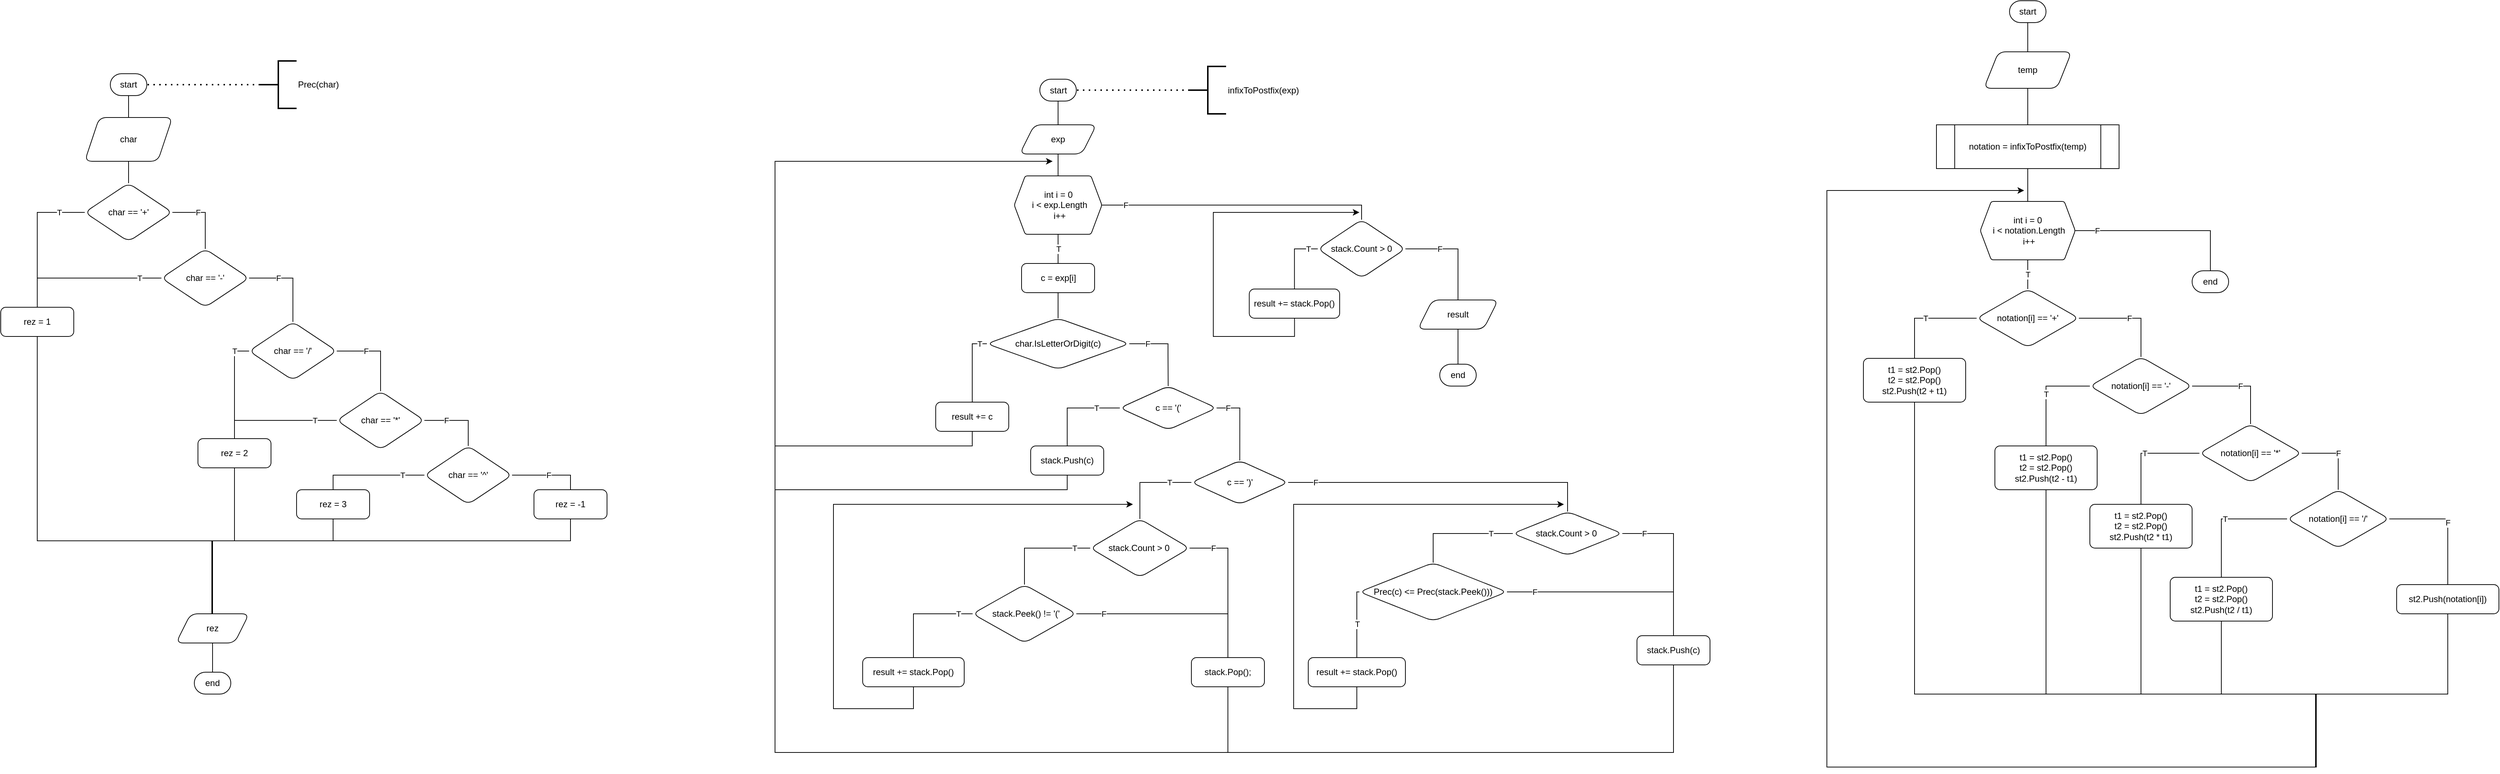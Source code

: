 <mxfile version="15.1.3" type="device"><diagram id="Ik14zBayIaawPoJAo3iB" name="Страница 1"><mxGraphModel dx="1465" dy="832" grid="1" gridSize="10" guides="1" tooltips="1" connect="1" arrows="1" fold="1" page="1" pageScale="1" pageWidth="827" pageHeight="1169" math="0" shadow="0"><root><mxCell id="0"/><mxCell id="1" parent="0"/><mxCell id="L1IPJzyzAqt02_oLNDuc-3" style="edgeStyle=orthogonalEdgeStyle;rounded=0;orthogonalLoop=1;jettySize=auto;html=1;exitX=0.5;exitY=1;exitDx=0;exitDy=0;exitPerimeter=0;entryX=0.5;entryY=0;entryDx=0;entryDy=0;endArrow=none;endFill=0;" edge="1" parent="1" source="L1IPJzyzAqt02_oLNDuc-1" target="L1IPJzyzAqt02_oLNDuc-2"><mxGeometry relative="1" as="geometry"/></mxCell><mxCell id="L1IPJzyzAqt02_oLNDuc-1" value="start" style="strokeWidth=1;html=1;shape=mxgraph.flowchart.terminator;whiteSpace=wrap;" vertex="1" parent="1"><mxGeometry x="300" y="150" width="50" height="30" as="geometry"/></mxCell><mxCell id="L1IPJzyzAqt02_oLNDuc-8" style="edgeStyle=orthogonalEdgeStyle;rounded=0;orthogonalLoop=1;jettySize=auto;html=1;exitX=0.5;exitY=1;exitDx=0;exitDy=0;entryX=0.5;entryY=0;entryDx=0;entryDy=0;endArrow=none;endFill=0;" edge="1" parent="1" source="L1IPJzyzAqt02_oLNDuc-2" target="L1IPJzyzAqt02_oLNDuc-4"><mxGeometry relative="1" as="geometry"/></mxCell><mxCell id="L1IPJzyzAqt02_oLNDuc-2" value="char" style="shape=parallelogram;perimeter=parallelogramPerimeter;whiteSpace=wrap;html=1;fixedSize=1;strokeWidth=1;rounded=1;" vertex="1" parent="1"><mxGeometry x="265" y="210" width="120" height="60" as="geometry"/></mxCell><mxCell id="L1IPJzyzAqt02_oLNDuc-9" value="F" style="edgeStyle=orthogonalEdgeStyle;rounded=0;orthogonalLoop=1;jettySize=auto;html=1;exitX=1;exitY=0.5;exitDx=0;exitDy=0;entryX=0.5;entryY=0;entryDx=0;entryDy=0;endArrow=none;endFill=0;" edge="1" parent="1" source="L1IPJzyzAqt02_oLNDuc-4" target="L1IPJzyzAqt02_oLNDuc-5"><mxGeometry x="-0.263" relative="1" as="geometry"><mxPoint as="offset"/></mxGeometry></mxCell><mxCell id="L1IPJzyzAqt02_oLNDuc-19" value="T" style="edgeStyle=orthogonalEdgeStyle;rounded=0;orthogonalLoop=1;jettySize=auto;html=1;entryX=0.5;entryY=0;entryDx=0;entryDy=0;endArrow=none;endFill=0;" edge="1" parent="1" source="L1IPJzyzAqt02_oLNDuc-4" target="L1IPJzyzAqt02_oLNDuc-15"><mxGeometry x="-0.641" relative="1" as="geometry"><mxPoint as="offset"/></mxGeometry></mxCell><mxCell id="L1IPJzyzAqt02_oLNDuc-4" value="char == '+'" style="rhombus;whiteSpace=wrap;html=1;rounded=1;" vertex="1" parent="1"><mxGeometry x="265" y="300" width="120" height="80" as="geometry"/></mxCell><mxCell id="L1IPJzyzAqt02_oLNDuc-10" value="F" style="edgeStyle=orthogonalEdgeStyle;rounded=0;orthogonalLoop=1;jettySize=auto;html=1;exitX=1;exitY=0.5;exitDx=0;exitDy=0;entryX=0.5;entryY=0;entryDx=0;entryDy=0;endArrow=none;endFill=0;" edge="1" parent="1" source="L1IPJzyzAqt02_oLNDuc-5" target="L1IPJzyzAqt02_oLNDuc-6"><mxGeometry x="-0.333" relative="1" as="geometry"><mxPoint as="offset"/></mxGeometry></mxCell><mxCell id="L1IPJzyzAqt02_oLNDuc-23" value="T" style="edgeStyle=orthogonalEdgeStyle;rounded=0;orthogonalLoop=1;jettySize=auto;html=1;exitX=0;exitY=0.5;exitDx=0;exitDy=0;entryX=0.5;entryY=0;entryDx=0;entryDy=0;endArrow=none;endFill=0;" edge="1" parent="1" source="L1IPJzyzAqt02_oLNDuc-5" target="L1IPJzyzAqt02_oLNDuc-15"><mxGeometry x="-0.714" relative="1" as="geometry"><mxPoint as="offset"/></mxGeometry></mxCell><mxCell id="L1IPJzyzAqt02_oLNDuc-5" value="char == '-'" style="rhombus;whiteSpace=wrap;html=1;rounded=1;" vertex="1" parent="1"><mxGeometry x="370" y="390" width="120" height="80" as="geometry"/></mxCell><mxCell id="L1IPJzyzAqt02_oLNDuc-11" value="F" style="edgeStyle=orthogonalEdgeStyle;rounded=0;orthogonalLoop=1;jettySize=auto;html=1;exitX=1;exitY=0.5;exitDx=0;exitDy=0;entryX=0.5;entryY=0;entryDx=0;entryDy=0;endArrow=none;endFill=0;" edge="1" parent="1" source="L1IPJzyzAqt02_oLNDuc-6" target="L1IPJzyzAqt02_oLNDuc-7"><mxGeometry x="-0.304" relative="1" as="geometry"><mxPoint as="offset"/></mxGeometry></mxCell><mxCell id="L1IPJzyzAqt02_oLNDuc-24" value="T" style="edgeStyle=orthogonalEdgeStyle;rounded=0;orthogonalLoop=1;jettySize=auto;html=1;exitX=0;exitY=0.5;exitDx=0;exitDy=0;entryX=0.5;entryY=0;entryDx=0;entryDy=0;endArrow=none;endFill=0;" edge="1" parent="1" source="L1IPJzyzAqt02_oLNDuc-6" target="L1IPJzyzAqt02_oLNDuc-16"><mxGeometry x="-0.714" relative="1" as="geometry"><mxPoint as="offset"/></mxGeometry></mxCell><mxCell id="L1IPJzyzAqt02_oLNDuc-6" value="char == '/'" style="rhombus;whiteSpace=wrap;html=1;rounded=1;" vertex="1" parent="1"><mxGeometry x="490" y="490" width="120" height="80" as="geometry"/></mxCell><mxCell id="L1IPJzyzAqt02_oLNDuc-14" value="F" style="edgeStyle=orthogonalEdgeStyle;rounded=0;orthogonalLoop=1;jettySize=auto;html=1;exitX=1;exitY=0.5;exitDx=0;exitDy=0;entryX=0.5;entryY=0;entryDx=0;entryDy=0;endArrow=none;endFill=0;" edge="1" parent="1" source="L1IPJzyzAqt02_oLNDuc-7" target="L1IPJzyzAqt02_oLNDuc-13"><mxGeometry x="-0.369" relative="1" as="geometry"><mxPoint as="offset"/></mxGeometry></mxCell><mxCell id="L1IPJzyzAqt02_oLNDuc-25" value="T" style="edgeStyle=orthogonalEdgeStyle;rounded=0;orthogonalLoop=1;jettySize=auto;html=1;exitX=0;exitY=0.5;exitDx=0;exitDy=0;entryX=0.5;entryY=0;entryDx=0;entryDy=0;endArrow=none;endFill=0;" edge="1" parent="1" source="L1IPJzyzAqt02_oLNDuc-7" target="L1IPJzyzAqt02_oLNDuc-16"><mxGeometry x="-0.636" relative="1" as="geometry"><mxPoint as="offset"/></mxGeometry></mxCell><mxCell id="L1IPJzyzAqt02_oLNDuc-7" value="char == '*'" style="rhombus;whiteSpace=wrap;html=1;rounded=1;" vertex="1" parent="1"><mxGeometry x="610" y="585" width="120" height="80" as="geometry"/></mxCell><mxCell id="L1IPJzyzAqt02_oLNDuc-12" value="end" style="strokeWidth=1;html=1;shape=mxgraph.flowchart.terminator;whiteSpace=wrap;" vertex="1" parent="1"><mxGeometry x="415" y="970" width="50" height="30" as="geometry"/></mxCell><mxCell id="L1IPJzyzAqt02_oLNDuc-27" value="T" style="edgeStyle=orthogonalEdgeStyle;rounded=0;orthogonalLoop=1;jettySize=auto;html=1;entryX=0.5;entryY=0;entryDx=0;entryDy=0;endArrow=none;endFill=0;" edge="1" parent="1" source="L1IPJzyzAqt02_oLNDuc-13" target="L1IPJzyzAqt02_oLNDuc-17"><mxGeometry x="-0.586" relative="1" as="geometry"><mxPoint as="offset"/></mxGeometry></mxCell><mxCell id="L1IPJzyzAqt02_oLNDuc-29" value="F" style="edgeStyle=orthogonalEdgeStyle;rounded=0;orthogonalLoop=1;jettySize=auto;html=1;entryX=0.5;entryY=0;entryDx=0;entryDy=0;endArrow=none;endFill=0;" edge="1" parent="1" source="L1IPJzyzAqt02_oLNDuc-13" target="L1IPJzyzAqt02_oLNDuc-18"><mxGeometry relative="1" as="geometry"/></mxCell><mxCell id="L1IPJzyzAqt02_oLNDuc-13" value="char == '^'" style="rhombus;whiteSpace=wrap;html=1;rounded=1;" vertex="1" parent="1"><mxGeometry x="730" y="660" width="120" height="80" as="geometry"/></mxCell><mxCell id="L1IPJzyzAqt02_oLNDuc-22" style="edgeStyle=orthogonalEdgeStyle;rounded=0;orthogonalLoop=1;jettySize=auto;html=1;exitX=0.5;exitY=1;exitDx=0;exitDy=0;entryX=0.5;entryY=0;entryDx=0;entryDy=0;endArrow=none;endFill=0;" edge="1" parent="1" source="L1IPJzyzAqt02_oLNDuc-15" target="L1IPJzyzAqt02_oLNDuc-20"><mxGeometry relative="1" as="geometry"><Array as="points"><mxPoint x="200" y="790"/><mxPoint x="439" y="790"/><mxPoint x="439" y="890"/></Array></mxGeometry></mxCell><mxCell id="L1IPJzyzAqt02_oLNDuc-15" value="rez = 1" style="rounded=1;whiteSpace=wrap;html=1;absoluteArcSize=1;arcSize=14;strokeWidth=1;" vertex="1" parent="1"><mxGeometry x="150" y="470" width="100" height="40" as="geometry"/></mxCell><mxCell id="L1IPJzyzAqt02_oLNDuc-26" style="edgeStyle=orthogonalEdgeStyle;rounded=0;orthogonalLoop=1;jettySize=auto;html=1;entryX=0.5;entryY=0;entryDx=0;entryDy=0;endArrow=none;endFill=0;" edge="1" parent="1" source="L1IPJzyzAqt02_oLNDuc-16" target="L1IPJzyzAqt02_oLNDuc-20"><mxGeometry relative="1" as="geometry"/></mxCell><mxCell id="L1IPJzyzAqt02_oLNDuc-16" value="rez = 2" style="rounded=1;whiteSpace=wrap;html=1;absoluteArcSize=1;arcSize=14;strokeWidth=1;" vertex="1" parent="1"><mxGeometry x="420" y="650" width="100" height="40" as="geometry"/></mxCell><mxCell id="L1IPJzyzAqt02_oLNDuc-28" style="edgeStyle=orthogonalEdgeStyle;rounded=0;orthogonalLoop=1;jettySize=auto;html=1;exitX=0.5;exitY=1;exitDx=0;exitDy=0;entryX=0.5;entryY=0;entryDx=0;entryDy=0;endArrow=none;endFill=0;" edge="1" parent="1" source="L1IPJzyzAqt02_oLNDuc-17" target="L1IPJzyzAqt02_oLNDuc-20"><mxGeometry relative="1" as="geometry"><Array as="points"><mxPoint x="605" y="790"/><mxPoint x="440" y="790"/></Array></mxGeometry></mxCell><mxCell id="L1IPJzyzAqt02_oLNDuc-17" value="rez = 3" style="rounded=1;whiteSpace=wrap;html=1;absoluteArcSize=1;arcSize=14;strokeWidth=1;" vertex="1" parent="1"><mxGeometry x="555" y="720" width="100" height="40" as="geometry"/></mxCell><mxCell id="L1IPJzyzAqt02_oLNDuc-30" style="edgeStyle=orthogonalEdgeStyle;rounded=0;orthogonalLoop=1;jettySize=auto;html=1;exitX=0.5;exitY=1;exitDx=0;exitDy=0;endArrow=none;endFill=0;" edge="1" parent="1" source="L1IPJzyzAqt02_oLNDuc-18"><mxGeometry relative="1" as="geometry"><mxPoint x="440" y="880" as="targetPoint"/><Array as="points"><mxPoint x="930" y="790"/><mxPoint x="440" y="790"/></Array></mxGeometry></mxCell><mxCell id="L1IPJzyzAqt02_oLNDuc-18" value="rez = -1" style="rounded=1;whiteSpace=wrap;html=1;absoluteArcSize=1;arcSize=14;strokeWidth=1;" vertex="1" parent="1"><mxGeometry x="880" y="720" width="100" height="40" as="geometry"/></mxCell><mxCell id="L1IPJzyzAqt02_oLNDuc-21" style="edgeStyle=orthogonalEdgeStyle;rounded=0;orthogonalLoop=1;jettySize=auto;html=1;exitX=0.5;exitY=1;exitDx=0;exitDy=0;entryX=0.5;entryY=0;entryDx=0;entryDy=0;entryPerimeter=0;endArrow=none;endFill=0;" edge="1" parent="1" source="L1IPJzyzAqt02_oLNDuc-20" target="L1IPJzyzAqt02_oLNDuc-12"><mxGeometry relative="1" as="geometry"/></mxCell><mxCell id="L1IPJzyzAqt02_oLNDuc-20" value="rez" style="shape=parallelogram;perimeter=parallelogramPerimeter;whiteSpace=wrap;html=1;fixedSize=1;strokeWidth=1;rounded=1;" vertex="1" parent="1"><mxGeometry x="390" y="890" width="100" height="40" as="geometry"/></mxCell><mxCell id="L1IPJzyzAqt02_oLNDuc-31" value="Prec(char)" style="strokeWidth=2;html=1;shape=mxgraph.flowchart.annotation_2;align=left;labelPosition=right;pointerEvents=1;" vertex="1" parent="1"><mxGeometry x="505" y="132.5" width="50" height="65" as="geometry"/></mxCell><mxCell id="L1IPJzyzAqt02_oLNDuc-32" value="" style="endArrow=none;dashed=1;html=1;dashPattern=1 3;strokeWidth=2;entryX=1;entryY=0.5;entryDx=0;entryDy=0;entryPerimeter=0;exitX=0;exitY=0.5;exitDx=0;exitDy=0;exitPerimeter=0;" edge="1" parent="1" source="L1IPJzyzAqt02_oLNDuc-31" target="L1IPJzyzAqt02_oLNDuc-1"><mxGeometry width="50" height="50" relative="1" as="geometry"><mxPoint x="220" y="250" as="sourcePoint"/><mxPoint x="270" y="200" as="targetPoint"/></mxGeometry></mxCell><mxCell id="L1IPJzyzAqt02_oLNDuc-34" style="edgeStyle=orthogonalEdgeStyle;rounded=0;orthogonalLoop=1;jettySize=auto;html=1;exitX=0.5;exitY=1;exitDx=0;exitDy=0;exitPerimeter=0;endArrow=none;endFill=0;" edge="1" parent="1" source="L1IPJzyzAqt02_oLNDuc-35"><mxGeometry relative="1" as="geometry"><mxPoint x="1597.5" y="240" as="targetPoint"/></mxGeometry></mxCell><mxCell id="L1IPJzyzAqt02_oLNDuc-35" value="start" style="strokeWidth=1;html=1;shape=mxgraph.flowchart.terminator;whiteSpace=wrap;" vertex="1" parent="1"><mxGeometry x="1572.5" y="157.5" width="50" height="30" as="geometry"/></mxCell><mxCell id="L1IPJzyzAqt02_oLNDuc-36" value="infixToPostfix(exp)" style="strokeWidth=2;html=1;shape=mxgraph.flowchart.annotation_2;align=left;labelPosition=right;pointerEvents=1;" vertex="1" parent="1"><mxGeometry x="1777.5" y="140" width="50" height="65" as="geometry"/></mxCell><mxCell id="L1IPJzyzAqt02_oLNDuc-37" value="" style="endArrow=none;dashed=1;html=1;dashPattern=1 3;strokeWidth=2;entryX=1;entryY=0.5;entryDx=0;entryDy=0;entryPerimeter=0;exitX=0;exitY=0.5;exitDx=0;exitDy=0;exitPerimeter=0;" edge="1" parent="1" source="L1IPJzyzAqt02_oLNDuc-36" target="L1IPJzyzAqt02_oLNDuc-35"><mxGeometry width="50" height="50" relative="1" as="geometry"><mxPoint x="1492.5" y="257.5" as="sourcePoint"/><mxPoint x="1542.5" y="207.5" as="targetPoint"/></mxGeometry></mxCell><mxCell id="L1IPJzyzAqt02_oLNDuc-42" style="edgeStyle=orthogonalEdgeStyle;rounded=0;orthogonalLoop=1;jettySize=auto;html=1;exitX=0.5;exitY=1;exitDx=0;exitDy=0;entryX=0.5;entryY=0;entryDx=0;entryDy=0;endArrow=none;endFill=0;" edge="1" parent="1" source="L1IPJzyzAqt02_oLNDuc-40" target="L1IPJzyzAqt02_oLNDuc-41"><mxGeometry relative="1" as="geometry"/></mxCell><mxCell id="L1IPJzyzAqt02_oLNDuc-40" value="exp" style="shape=parallelogram;perimeter=parallelogramPerimeter;whiteSpace=wrap;html=1;fixedSize=1;strokeWidth=1;rounded=1;" vertex="1" parent="1"><mxGeometry x="1545" y="220" width="105" height="40" as="geometry"/></mxCell><mxCell id="L1IPJzyzAqt02_oLNDuc-44" value="T" style="edgeStyle=orthogonalEdgeStyle;rounded=0;orthogonalLoop=1;jettySize=auto;html=1;exitX=0.5;exitY=1;exitDx=0;exitDy=0;entryX=0.5;entryY=0;entryDx=0;entryDy=0;endArrow=none;endFill=0;" edge="1" parent="1" source="L1IPJzyzAqt02_oLNDuc-41" target="L1IPJzyzAqt02_oLNDuc-43"><mxGeometry relative="1" as="geometry"/></mxCell><mxCell id="L1IPJzyzAqt02_oLNDuc-88" value="F" style="edgeStyle=orthogonalEdgeStyle;rounded=0;orthogonalLoop=1;jettySize=auto;html=1;exitX=1;exitY=0.5;exitDx=0;exitDy=0;entryX=0.5;entryY=0;entryDx=0;entryDy=0;endArrow=none;endFill=0;" edge="1" parent="1" source="L1IPJzyzAqt02_oLNDuc-41" target="L1IPJzyzAqt02_oLNDuc-87"><mxGeometry x="-0.827" relative="1" as="geometry"><mxPoint as="offset"/></mxGeometry></mxCell><mxCell id="L1IPJzyzAqt02_oLNDuc-41" value="int i = 0&lt;br&gt;&amp;nbsp;i &amp;lt; exp.Length&lt;br&gt;&amp;nbsp;i++" style="shape=hexagon;perimeter=hexagonPerimeter2;whiteSpace=wrap;html=1;fixedSize=1;size=15;rounded=1;arcSize=6;" vertex="1" parent="1"><mxGeometry x="1537.5" y="290.0" width="120" height="80" as="geometry"/></mxCell><mxCell id="L1IPJzyzAqt02_oLNDuc-46" style="edgeStyle=orthogonalEdgeStyle;rounded=0;orthogonalLoop=1;jettySize=auto;html=1;exitX=0.5;exitY=1;exitDx=0;exitDy=0;entryX=0.5;entryY=0;entryDx=0;entryDy=0;endArrow=none;endFill=0;" edge="1" parent="1" source="L1IPJzyzAqt02_oLNDuc-43" target="L1IPJzyzAqt02_oLNDuc-45"><mxGeometry relative="1" as="geometry"/></mxCell><mxCell id="L1IPJzyzAqt02_oLNDuc-43" value="c = exp[i]" style="rounded=1;whiteSpace=wrap;html=1;absoluteArcSize=1;arcSize=14;strokeWidth=1;" vertex="1" parent="1"><mxGeometry x="1547.5" y="410" width="100" height="40" as="geometry"/></mxCell><mxCell id="L1IPJzyzAqt02_oLNDuc-49" value="T" style="edgeStyle=orthogonalEdgeStyle;rounded=0;orthogonalLoop=1;jettySize=auto;html=1;endArrow=none;endFill=0;entryX=0.5;entryY=0;entryDx=0;entryDy=0;" edge="1" parent="1" source="L1IPJzyzAqt02_oLNDuc-45" target="L1IPJzyzAqt02_oLNDuc-47"><mxGeometry x="-0.8" relative="1" as="geometry"><mxPoint x="1510" y="590" as="targetPoint"/><Array as="points"><mxPoint x="1480" y="520"/></Array><mxPoint as="offset"/></mxGeometry></mxCell><mxCell id="L1IPJzyzAqt02_oLNDuc-53" value="F" style="edgeStyle=orthogonalEdgeStyle;rounded=0;orthogonalLoop=1;jettySize=auto;html=1;entryX=0.5;entryY=0;entryDx=0;entryDy=0;endArrow=none;endFill=0;" edge="1" parent="1" source="L1IPJzyzAqt02_oLNDuc-45" target="L1IPJzyzAqt02_oLNDuc-50"><mxGeometry x="-0.55" relative="1" as="geometry"><Array as="points"><mxPoint x="1748" y="520"/><mxPoint x="1748" y="535"/></Array><mxPoint as="offset"/></mxGeometry></mxCell><mxCell id="L1IPJzyzAqt02_oLNDuc-45" value="char.IsLetterOrDigit(c)" style="rhombus;whiteSpace=wrap;html=1;rounded=1;" vertex="1" parent="1"><mxGeometry x="1500" y="485" width="195" height="70" as="geometry"/></mxCell><mxCell id="L1IPJzyzAqt02_oLNDuc-85" style="edgeStyle=orthogonalEdgeStyle;rounded=0;orthogonalLoop=1;jettySize=auto;html=1;endArrow=none;endFill=0;" edge="1" parent="1" source="L1IPJzyzAqt02_oLNDuc-47"><mxGeometry relative="1" as="geometry"><mxPoint x="1210" y="620" as="targetPoint"/><Array as="points"><mxPoint x="1480" y="660"/><mxPoint x="1210" y="660"/></Array></mxGeometry></mxCell><mxCell id="L1IPJzyzAqt02_oLNDuc-47" value="result += c" style="rounded=1;whiteSpace=wrap;html=1;absoluteArcSize=1;arcSize=14;strokeWidth=1;" vertex="1" parent="1"><mxGeometry x="1430" y="600" width="100" height="40" as="geometry"/></mxCell><mxCell id="L1IPJzyzAqt02_oLNDuc-55" value="F" style="edgeStyle=orthogonalEdgeStyle;rounded=0;orthogonalLoop=1;jettySize=auto;html=1;entryX=0.5;entryY=0;entryDx=0;entryDy=0;endArrow=none;endFill=0;" edge="1" parent="1" source="L1IPJzyzAqt02_oLNDuc-50" target="L1IPJzyzAqt02_oLNDuc-54"><mxGeometry x="-0.701" relative="1" as="geometry"><Array as="points"><mxPoint x="1846" y="608"/></Array><mxPoint as="offset"/></mxGeometry></mxCell><mxCell id="L1IPJzyzAqt02_oLNDuc-57" value="T" style="edgeStyle=orthogonalEdgeStyle;rounded=0;orthogonalLoop=1;jettySize=auto;html=1;exitX=0;exitY=0.5;exitDx=0;exitDy=0;entryX=0.5;entryY=0;entryDx=0;entryDy=0;endArrow=none;endFill=0;" edge="1" parent="1" source="L1IPJzyzAqt02_oLNDuc-50" target="L1IPJzyzAqt02_oLNDuc-56"><mxGeometry x="-0.484" relative="1" as="geometry"><mxPoint as="offset"/></mxGeometry></mxCell><mxCell id="L1IPJzyzAqt02_oLNDuc-50" value="c == '('" style="rhombus;whiteSpace=wrap;html=1;rounded=1;" vertex="1" parent="1"><mxGeometry x="1682" y="578" width="132.5" height="60" as="geometry"/></mxCell><mxCell id="L1IPJzyzAqt02_oLNDuc-59" value="T" style="edgeStyle=orthogonalEdgeStyle;rounded=0;orthogonalLoop=1;jettySize=auto;html=1;entryX=0.5;entryY=0;entryDx=0;entryDy=0;endArrow=none;endFill=0;" edge="1" parent="1" source="L1IPJzyzAqt02_oLNDuc-54" target="L1IPJzyzAqt02_oLNDuc-58"><mxGeometry x="-0.502" relative="1" as="geometry"><mxPoint as="offset"/></mxGeometry></mxCell><mxCell id="L1IPJzyzAqt02_oLNDuc-74" value="F" style="edgeStyle=orthogonalEdgeStyle;rounded=0;orthogonalLoop=1;jettySize=auto;html=1;entryX=0.5;entryY=0;entryDx=0;entryDy=0;endArrow=none;endFill=0;" edge="1" parent="1" source="L1IPJzyzAqt02_oLNDuc-54" target="L1IPJzyzAqt02_oLNDuc-73"><mxGeometry x="-0.823" relative="1" as="geometry"><mxPoint as="offset"/></mxGeometry></mxCell><mxCell id="L1IPJzyzAqt02_oLNDuc-54" value="c == ')'" style="rhombus;whiteSpace=wrap;html=1;rounded=1;" vertex="1" parent="1"><mxGeometry x="1780" y="680" width="132.5" height="60" as="geometry"/></mxCell><mxCell id="L1IPJzyzAqt02_oLNDuc-86" style="edgeStyle=orthogonalEdgeStyle;rounded=0;orthogonalLoop=1;jettySize=auto;html=1;endArrow=none;endFill=0;" edge="1" parent="1" source="L1IPJzyzAqt02_oLNDuc-56"><mxGeometry relative="1" as="geometry"><mxPoint x="1210" y="700" as="targetPoint"/><Array as="points"><mxPoint x="1610" y="720"/><mxPoint x="1210" y="720"/></Array></mxGeometry></mxCell><mxCell id="L1IPJzyzAqt02_oLNDuc-56" value="stack.Push(c)" style="rounded=1;whiteSpace=wrap;html=1;absoluteArcSize=1;arcSize=14;strokeWidth=1;" vertex="1" parent="1"><mxGeometry x="1560" y="660" width="100" height="40" as="geometry"/></mxCell><mxCell id="L1IPJzyzAqt02_oLNDuc-61" value="T" style="edgeStyle=orthogonalEdgeStyle;rounded=0;orthogonalLoop=1;jettySize=auto;html=1;entryX=0.5;entryY=0;entryDx=0;entryDy=0;endArrow=none;endFill=0;" edge="1" parent="1" source="L1IPJzyzAqt02_oLNDuc-58" target="L1IPJzyzAqt02_oLNDuc-60"><mxGeometry x="-0.693" relative="1" as="geometry"><mxPoint as="offset"/></mxGeometry></mxCell><mxCell id="L1IPJzyzAqt02_oLNDuc-68" value="F" style="edgeStyle=orthogonalEdgeStyle;rounded=0;orthogonalLoop=1;jettySize=auto;html=1;entryX=0.5;entryY=0;entryDx=0;entryDy=0;endArrow=none;endFill=0;" edge="1" parent="1" source="L1IPJzyzAqt02_oLNDuc-58" target="L1IPJzyzAqt02_oLNDuc-70"><mxGeometry x="-0.679" relative="1" as="geometry"><mxPoint x="1856" y="930.0" as="targetPoint"/><mxPoint as="offset"/></mxGeometry></mxCell><mxCell id="L1IPJzyzAqt02_oLNDuc-58" value="stack.Count &amp;gt; 0&amp;nbsp;" style="rhombus;whiteSpace=wrap;html=1;rounded=1;" vertex="1" parent="1"><mxGeometry x="1641.5" y="760" width="136" height="80" as="geometry"/></mxCell><mxCell id="L1IPJzyzAqt02_oLNDuc-63" value="T" style="edgeStyle=orthogonalEdgeStyle;rounded=0;orthogonalLoop=1;jettySize=auto;html=1;entryX=0.5;entryY=0;entryDx=0;entryDy=0;endArrow=none;endFill=0;" edge="1" parent="1" source="L1IPJzyzAqt02_oLNDuc-60" target="L1IPJzyzAqt02_oLNDuc-62"><mxGeometry x="-0.709" relative="1" as="geometry"><mxPoint x="1" as="offset"/></mxGeometry></mxCell><mxCell id="L1IPJzyzAqt02_oLNDuc-67" value="F" style="edgeStyle=orthogonalEdgeStyle;rounded=0;orthogonalLoop=1;jettySize=auto;html=1;entryX=0.5;entryY=0;entryDx=0;entryDy=0;endArrow=none;endFill=0;" edge="1" parent="1" source="L1IPJzyzAqt02_oLNDuc-60" target="L1IPJzyzAqt02_oLNDuc-70"><mxGeometry x="-0.72" relative="1" as="geometry"><mxPoint x="1856" y="930.0" as="targetPoint"/><mxPoint as="offset"/></mxGeometry></mxCell><mxCell id="L1IPJzyzAqt02_oLNDuc-60" value="&lt;span&gt;&amp;nbsp;stack.Peek() != '('&lt;/span&gt;" style="rhombus;whiteSpace=wrap;html=1;rounded=1;" vertex="1" parent="1"><mxGeometry x="1480.5" y="850" width="142" height="80" as="geometry"/></mxCell><mxCell id="L1IPJzyzAqt02_oLNDuc-69" style="edgeStyle=orthogonalEdgeStyle;rounded=0;orthogonalLoop=1;jettySize=auto;html=1;endArrow=classic;endFill=1;" edge="1" parent="1" source="L1IPJzyzAqt02_oLNDuc-62"><mxGeometry relative="1" as="geometry"><mxPoint x="1700" y="740" as="targetPoint"/><Array as="points"><mxPoint x="1400" y="1020"/><mxPoint x="1290" y="1020"/><mxPoint x="1290" y="740"/></Array></mxGeometry></mxCell><mxCell id="L1IPJzyzAqt02_oLNDuc-62" value="result += stack.Pop()" style="rounded=1;whiteSpace=wrap;html=1;absoluteArcSize=1;arcSize=14;strokeWidth=1;" vertex="1" parent="1"><mxGeometry x="1330" y="950" width="139" height="40" as="geometry"/></mxCell><mxCell id="L1IPJzyzAqt02_oLNDuc-83" style="edgeStyle=orthogonalEdgeStyle;rounded=0;orthogonalLoop=1;jettySize=auto;html=1;endArrow=none;endFill=0;" edge="1" parent="1" source="L1IPJzyzAqt02_oLNDuc-70"><mxGeometry relative="1" as="geometry"><mxPoint x="1830" y="1080" as="targetPoint"/></mxGeometry></mxCell><mxCell id="L1IPJzyzAqt02_oLNDuc-70" value="stack.Pop();" style="rounded=1;whiteSpace=wrap;html=1;absoluteArcSize=1;arcSize=14;strokeWidth=1;" vertex="1" parent="1"><mxGeometry x="1780" y="950" width="100" height="40" as="geometry"/></mxCell><mxCell id="L1IPJzyzAqt02_oLNDuc-76" value="T" style="edgeStyle=orthogonalEdgeStyle;rounded=0;orthogonalLoop=1;jettySize=auto;html=1;entryX=0.5;entryY=0;entryDx=0;entryDy=0;endArrow=none;endFill=0;" edge="1" parent="1" source="L1IPJzyzAqt02_oLNDuc-73" target="L1IPJzyzAqt02_oLNDuc-75"><mxGeometry x="-0.597" relative="1" as="geometry"><mxPoint as="offset"/></mxGeometry></mxCell><mxCell id="L1IPJzyzAqt02_oLNDuc-82" value="F" style="edgeStyle=orthogonalEdgeStyle;rounded=0;orthogonalLoop=1;jettySize=auto;html=1;entryX=0.5;entryY=0;entryDx=0;entryDy=0;endArrow=none;endFill=0;" edge="1" parent="1" source="L1IPJzyzAqt02_oLNDuc-73" target="L1IPJzyzAqt02_oLNDuc-80"><mxGeometry x="-0.714" relative="1" as="geometry"><mxPoint as="offset"/></mxGeometry></mxCell><mxCell id="L1IPJzyzAqt02_oLNDuc-73" value="&lt;div&gt;stack.Count &amp;gt; 0&amp;nbsp;&lt;/div&gt;" style="rhombus;whiteSpace=wrap;html=1;rounded=1;" vertex="1" parent="1"><mxGeometry x="2220" y="750" width="150" height="60" as="geometry"/></mxCell><mxCell id="L1IPJzyzAqt02_oLNDuc-78" value="T" style="edgeStyle=orthogonalEdgeStyle;rounded=0;orthogonalLoop=1;jettySize=auto;html=1;entryX=0.5;entryY=0;entryDx=0;entryDy=0;endArrow=none;endFill=0;" edge="1" parent="1" source="L1IPJzyzAqt02_oLNDuc-75" target="L1IPJzyzAqt02_oLNDuc-77"><mxGeometry relative="1" as="geometry"><Array as="points"><mxPoint x="2007" y="860"/></Array></mxGeometry></mxCell><mxCell id="L1IPJzyzAqt02_oLNDuc-81" value="F" style="edgeStyle=orthogonalEdgeStyle;rounded=0;orthogonalLoop=1;jettySize=auto;html=1;entryX=0.5;entryY=0;entryDx=0;entryDy=0;endArrow=none;endFill=0;" edge="1" parent="1" source="L1IPJzyzAqt02_oLNDuc-75" target="L1IPJzyzAqt02_oLNDuc-80"><mxGeometry x="-0.736" relative="1" as="geometry"><mxPoint as="offset"/></mxGeometry></mxCell><mxCell id="L1IPJzyzAqt02_oLNDuc-75" value="&lt;div&gt;Prec(c) &amp;lt;=&amp;nbsp;&lt;span&gt;Prec(stack.Peek()))&lt;/span&gt;&lt;/div&gt;" style="rhombus;whiteSpace=wrap;html=1;rounded=1;" vertex="1" parent="1"><mxGeometry x="2010" y="820" width="202" height="80" as="geometry"/></mxCell><mxCell id="L1IPJzyzAqt02_oLNDuc-79" style="edgeStyle=orthogonalEdgeStyle;rounded=0;orthogonalLoop=1;jettySize=auto;html=1;endArrow=classic;endFill=1;" edge="1" parent="1" source="L1IPJzyzAqt02_oLNDuc-77"><mxGeometry relative="1" as="geometry"><mxPoint x="2290" y="740" as="targetPoint"/><Array as="points"><mxPoint x="2006" y="1020"/><mxPoint x="1920" y="1020"/><mxPoint x="1920" y="740"/><mxPoint x="2290" y="740"/></Array></mxGeometry></mxCell><mxCell id="L1IPJzyzAqt02_oLNDuc-77" value="result += stack.Pop()" style="rounded=1;whiteSpace=wrap;html=1;absoluteArcSize=1;arcSize=14;strokeWidth=1;" vertex="1" parent="1"><mxGeometry x="1940" y="950" width="133" height="40" as="geometry"/></mxCell><mxCell id="L1IPJzyzAqt02_oLNDuc-84" style="edgeStyle=orthogonalEdgeStyle;rounded=0;orthogonalLoop=1;jettySize=auto;html=1;endArrow=classic;endFill=1;" edge="1" parent="1" source="L1IPJzyzAqt02_oLNDuc-80"><mxGeometry relative="1" as="geometry"><mxPoint x="1590" y="270" as="targetPoint"/><Array as="points"><mxPoint x="2440" y="1080"/><mxPoint x="1210" y="1080"/><mxPoint x="1210" y="270"/></Array></mxGeometry></mxCell><mxCell id="L1IPJzyzAqt02_oLNDuc-80" value="stack.Push(c)" style="rounded=1;whiteSpace=wrap;html=1;absoluteArcSize=1;arcSize=14;strokeWidth=1;" vertex="1" parent="1"><mxGeometry x="2390" y="920" width="100" height="40" as="geometry"/></mxCell><mxCell id="L1IPJzyzAqt02_oLNDuc-90" value="T" style="edgeStyle=orthogonalEdgeStyle;rounded=0;orthogonalLoop=1;jettySize=auto;html=1;exitX=0;exitY=0.5;exitDx=0;exitDy=0;entryX=0.5;entryY=0;entryDx=0;entryDy=0;endArrow=none;endFill=0;" edge="1" parent="1" source="L1IPJzyzAqt02_oLNDuc-87" target="L1IPJzyzAqt02_oLNDuc-89"><mxGeometry x="-0.701" relative="1" as="geometry"><mxPoint as="offset"/></mxGeometry></mxCell><mxCell id="L1IPJzyzAqt02_oLNDuc-93" value="F" style="edgeStyle=orthogonalEdgeStyle;rounded=0;orthogonalLoop=1;jettySize=auto;html=1;entryX=0.5;entryY=0;entryDx=0;entryDy=0;endArrow=none;endFill=0;" edge="1" parent="1" source="L1IPJzyzAqt02_oLNDuc-87" target="L1IPJzyzAqt02_oLNDuc-92"><mxGeometry x="-0.338" relative="1" as="geometry"><mxPoint as="offset"/></mxGeometry></mxCell><mxCell id="L1IPJzyzAqt02_oLNDuc-87" value="stack.Count &amp;gt; 0" style="rhombus;whiteSpace=wrap;html=1;rounded=1;" vertex="1" parent="1"><mxGeometry x="1953" y="350" width="120" height="80" as="geometry"/></mxCell><mxCell id="L1IPJzyzAqt02_oLNDuc-91" style="edgeStyle=orthogonalEdgeStyle;rounded=0;orthogonalLoop=1;jettySize=auto;html=1;endArrow=classic;endFill=1;" edge="1" parent="1" source="L1IPJzyzAqt02_oLNDuc-89"><mxGeometry relative="1" as="geometry"><mxPoint x="2010" y="340" as="targetPoint"/><Array as="points"><mxPoint x="1921" y="510"/><mxPoint x="1810" y="510"/><mxPoint x="1810" y="340"/></Array></mxGeometry></mxCell><mxCell id="L1IPJzyzAqt02_oLNDuc-89" value="result += stack.Pop()" style="rounded=1;whiteSpace=wrap;html=1;absoluteArcSize=1;arcSize=14;strokeWidth=1;" vertex="1" parent="1"><mxGeometry x="1859.25" y="445" width="123.75" height="40" as="geometry"/></mxCell><mxCell id="L1IPJzyzAqt02_oLNDuc-95" style="edgeStyle=orthogonalEdgeStyle;rounded=0;orthogonalLoop=1;jettySize=auto;html=1;exitX=0.5;exitY=1;exitDx=0;exitDy=0;entryX=0.5;entryY=0;entryDx=0;entryDy=0;entryPerimeter=0;endArrow=none;endFill=0;" edge="1" parent="1" source="L1IPJzyzAqt02_oLNDuc-92" target="L1IPJzyzAqt02_oLNDuc-94"><mxGeometry relative="1" as="geometry"/></mxCell><mxCell id="L1IPJzyzAqt02_oLNDuc-92" value="result" style="shape=parallelogram;perimeter=parallelogramPerimeter;whiteSpace=wrap;html=1;fixedSize=1;strokeWidth=1;rounded=1;" vertex="1" parent="1"><mxGeometry x="2090" y="460" width="110" height="40" as="geometry"/></mxCell><mxCell id="L1IPJzyzAqt02_oLNDuc-94" value="end" style="strokeWidth=1;html=1;shape=mxgraph.flowchart.terminator;whiteSpace=wrap;" vertex="1" parent="1"><mxGeometry x="2120" y="548" width="50" height="30" as="geometry"/></mxCell><mxCell id="L1IPJzyzAqt02_oLNDuc-98" style="edgeStyle=orthogonalEdgeStyle;rounded=0;orthogonalLoop=1;jettySize=auto;html=1;entryX=0.5;entryY=0;entryDx=0;entryDy=0;endArrow=none;endFill=0;" edge="1" parent="1" source="L1IPJzyzAqt02_oLNDuc-96" target="L1IPJzyzAqt02_oLNDuc-97"><mxGeometry relative="1" as="geometry"/></mxCell><mxCell id="L1IPJzyzAqt02_oLNDuc-96" value="start" style="strokeWidth=1;html=1;shape=mxgraph.flowchart.terminator;whiteSpace=wrap;" vertex="1" parent="1"><mxGeometry x="2900" y="50" width="50" height="30" as="geometry"/></mxCell><mxCell id="L1IPJzyzAqt02_oLNDuc-101" style="edgeStyle=orthogonalEdgeStyle;rounded=0;orthogonalLoop=1;jettySize=auto;html=1;entryX=0.5;entryY=0;entryDx=0;entryDy=0;endArrow=none;endFill=0;" edge="1" parent="1" source="L1IPJzyzAqt02_oLNDuc-97" target="L1IPJzyzAqt02_oLNDuc-100"><mxGeometry relative="1" as="geometry"/></mxCell><mxCell id="L1IPJzyzAqt02_oLNDuc-97" value="temp" style="shape=parallelogram;perimeter=parallelogramPerimeter;whiteSpace=wrap;html=1;fixedSize=1;strokeWidth=1;rounded=1;" vertex="1" parent="1"><mxGeometry x="2865" y="120" width="120" height="50" as="geometry"/></mxCell><mxCell id="L1IPJzyzAqt02_oLNDuc-103" style="edgeStyle=orthogonalEdgeStyle;rounded=0;orthogonalLoop=1;jettySize=auto;html=1;entryX=0.5;entryY=0;entryDx=0;entryDy=0;endArrow=none;endFill=0;" edge="1" parent="1" source="L1IPJzyzAqt02_oLNDuc-100" target="L1IPJzyzAqt02_oLNDuc-102"><mxGeometry relative="1" as="geometry"/></mxCell><mxCell id="L1IPJzyzAqt02_oLNDuc-100" value="&lt;span&gt;notation = infixToPostfix(temp)&lt;/span&gt;" style="shape=process;whiteSpace=wrap;html=1;backgroundOutline=1;" vertex="1" parent="1"><mxGeometry x="2800" y="220" width="250" height="60" as="geometry"/></mxCell><mxCell id="L1IPJzyzAqt02_oLNDuc-108" value="T" style="edgeStyle=orthogonalEdgeStyle;rounded=0;orthogonalLoop=1;jettySize=auto;html=1;exitX=0.5;exitY=1;exitDx=0;exitDy=0;entryX=0.5;entryY=0;entryDx=0;entryDy=0;endArrow=none;endFill=0;" edge="1" parent="1" source="L1IPJzyzAqt02_oLNDuc-102" target="L1IPJzyzAqt02_oLNDuc-104"><mxGeometry relative="1" as="geometry"/></mxCell><mxCell id="L1IPJzyzAqt02_oLNDuc-129" value="F" style="edgeStyle=orthogonalEdgeStyle;rounded=0;orthogonalLoop=1;jettySize=auto;html=1;exitX=1;exitY=0.5;exitDx=0;exitDy=0;entryX=0.5;entryY=0;entryDx=0;entryDy=0;entryPerimeter=0;endArrow=none;endFill=0;" edge="1" parent="1" source="L1IPJzyzAqt02_oLNDuc-102" target="L1IPJzyzAqt02_oLNDuc-123"><mxGeometry x="-0.75" relative="1" as="geometry"><mxPoint as="offset"/></mxGeometry></mxCell><mxCell id="L1IPJzyzAqt02_oLNDuc-102" value="int i = 0&lt;br&gt;&amp;nbsp;i &amp;lt; notation.Length&lt;br&gt;&amp;nbsp;i++" style="shape=hexagon;perimeter=hexagonPerimeter2;whiteSpace=wrap;html=1;fixedSize=1;size=15;rounded=1;arcSize=6;" vertex="1" parent="1"><mxGeometry x="2860" y="325" width="130" height="80" as="geometry"/></mxCell><mxCell id="L1IPJzyzAqt02_oLNDuc-109" value="F" style="edgeStyle=orthogonalEdgeStyle;rounded=0;orthogonalLoop=1;jettySize=auto;html=1;entryX=0.5;entryY=0;entryDx=0;entryDy=0;endArrow=none;endFill=0;" edge="1" parent="1" source="L1IPJzyzAqt02_oLNDuc-104" target="L1IPJzyzAqt02_oLNDuc-105"><mxGeometry relative="1" as="geometry"/></mxCell><mxCell id="L1IPJzyzAqt02_oLNDuc-113" value="T" style="edgeStyle=orthogonalEdgeStyle;rounded=0;orthogonalLoop=1;jettySize=auto;html=1;entryX=0.5;entryY=0;entryDx=0;entryDy=0;endArrow=none;endFill=0;" edge="1" parent="1" source="L1IPJzyzAqt02_oLNDuc-104" target="L1IPJzyzAqt02_oLNDuc-112"><mxGeometry relative="1" as="geometry"/></mxCell><mxCell id="L1IPJzyzAqt02_oLNDuc-104" value="notation[i] == '+'" style="rhombus;whiteSpace=wrap;html=1;rounded=1;" vertex="1" parent="1"><mxGeometry x="2855" y="445" width="140" height="80" as="geometry"/></mxCell><mxCell id="L1IPJzyzAqt02_oLNDuc-110" value="F" style="edgeStyle=orthogonalEdgeStyle;rounded=0;orthogonalLoop=1;jettySize=auto;html=1;entryX=0.5;entryY=0;entryDx=0;entryDy=0;endArrow=none;endFill=0;" edge="1" parent="1" source="L1IPJzyzAqt02_oLNDuc-105" target="L1IPJzyzAqt02_oLNDuc-106"><mxGeometry relative="1" as="geometry"/></mxCell><mxCell id="L1IPJzyzAqt02_oLNDuc-117" value="T" style="edgeStyle=orthogonalEdgeStyle;rounded=0;orthogonalLoop=1;jettySize=auto;html=1;exitX=0;exitY=0.5;exitDx=0;exitDy=0;entryX=0.5;entryY=0;entryDx=0;entryDy=0;endArrow=none;endFill=0;" edge="1" parent="1" source="L1IPJzyzAqt02_oLNDuc-105" target="L1IPJzyzAqt02_oLNDuc-116"><mxGeometry relative="1" as="geometry"/></mxCell><mxCell id="L1IPJzyzAqt02_oLNDuc-105" value="notation[i] == '-'" style="rhombus;whiteSpace=wrap;html=1;rounded=1;" vertex="1" parent="1"><mxGeometry x="3010" y="538" width="140" height="80" as="geometry"/></mxCell><mxCell id="L1IPJzyzAqt02_oLNDuc-111" value="F" style="edgeStyle=orthogonalEdgeStyle;rounded=0;orthogonalLoop=1;jettySize=auto;html=1;exitX=1;exitY=0.5;exitDx=0;exitDy=0;entryX=0.5;entryY=0;entryDx=0;entryDy=0;endArrow=none;endFill=0;" edge="1" parent="1" source="L1IPJzyzAqt02_oLNDuc-106" target="L1IPJzyzAqt02_oLNDuc-107"><mxGeometry relative="1" as="geometry"/></mxCell><mxCell id="L1IPJzyzAqt02_oLNDuc-118" value="T" style="edgeStyle=orthogonalEdgeStyle;rounded=0;orthogonalLoop=1;jettySize=auto;html=1;entryX=0.5;entryY=0;entryDx=0;entryDy=0;endArrow=none;endFill=0;" edge="1" parent="1" source="L1IPJzyzAqt02_oLNDuc-106" target="L1IPJzyzAqt02_oLNDuc-115"><mxGeometry relative="1" as="geometry"/></mxCell><mxCell id="L1IPJzyzAqt02_oLNDuc-106" value="notation[i] == '*'" style="rhombus;whiteSpace=wrap;html=1;rounded=1;" vertex="1" parent="1"><mxGeometry x="3160" y="630" width="140" height="80" as="geometry"/></mxCell><mxCell id="L1IPJzyzAqt02_oLNDuc-119" value="T" style="edgeStyle=orthogonalEdgeStyle;rounded=0;orthogonalLoop=1;jettySize=auto;html=1;entryX=0.5;entryY=0;entryDx=0;entryDy=0;endArrow=none;endFill=0;" edge="1" parent="1" source="L1IPJzyzAqt02_oLNDuc-107" target="L1IPJzyzAqt02_oLNDuc-114"><mxGeometry relative="1" as="geometry"/></mxCell><mxCell id="L1IPJzyzAqt02_oLNDuc-122" value="F" style="edgeStyle=orthogonalEdgeStyle;rounded=0;orthogonalLoop=1;jettySize=auto;html=1;entryX=0.5;entryY=0;entryDx=0;entryDy=0;endArrow=none;endFill=0;" edge="1" parent="1" source="L1IPJzyzAqt02_oLNDuc-107" target="L1IPJzyzAqt02_oLNDuc-121"><mxGeometry relative="1" as="geometry"/></mxCell><mxCell id="L1IPJzyzAqt02_oLNDuc-107" value="notation[i] == '/'" style="rhombus;whiteSpace=wrap;html=1;rounded=1;" vertex="1" parent="1"><mxGeometry x="3280" y="720" width="140" height="80" as="geometry"/></mxCell><mxCell id="L1IPJzyzAqt02_oLNDuc-125" style="edgeStyle=orthogonalEdgeStyle;rounded=0;orthogonalLoop=1;jettySize=auto;html=1;endArrow=none;endFill=0;" edge="1" parent="1" source="L1IPJzyzAqt02_oLNDuc-112"><mxGeometry relative="1" as="geometry"><mxPoint x="3319" y="1100" as="targetPoint"/><Array as="points"><mxPoint x="2770" y="1000"/><mxPoint x="3319" y="1000"/></Array></mxGeometry></mxCell><mxCell id="L1IPJzyzAqt02_oLNDuc-112" value="t1 = st2.Pop()&lt;br&gt;t2 = st2.Pop()&lt;br&gt;st2.Push(t2 + t1)" style="rounded=1;whiteSpace=wrap;html=1;absoluteArcSize=1;arcSize=14;strokeWidth=1;" vertex="1" parent="1"><mxGeometry x="2700" y="540" width="140" height="60" as="geometry"/></mxCell><mxCell id="L1IPJzyzAqt02_oLNDuc-128" style="edgeStyle=orthogonalEdgeStyle;rounded=0;orthogonalLoop=1;jettySize=auto;html=1;endArrow=none;endFill=0;" edge="1" parent="1" source="L1IPJzyzAqt02_oLNDuc-114"><mxGeometry relative="1" as="geometry"><mxPoint x="3320" y="1090" as="targetPoint"/><Array as="points"><mxPoint x="3190" y="1000"/><mxPoint x="3320" y="1000"/></Array></mxGeometry></mxCell><mxCell id="L1IPJzyzAqt02_oLNDuc-114" value="t1 = st2.Pop()&lt;br&gt;t2 = st2.Pop()&lt;br&gt;st2.Push(t2 / t1)" style="rounded=1;whiteSpace=wrap;html=1;absoluteArcSize=1;arcSize=14;strokeWidth=1;" vertex="1" parent="1"><mxGeometry x="3120" y="840" width="140" height="60" as="geometry"/></mxCell><mxCell id="L1IPJzyzAqt02_oLNDuc-127" style="edgeStyle=orthogonalEdgeStyle;rounded=0;orthogonalLoop=1;jettySize=auto;html=1;endArrow=none;endFill=0;" edge="1" parent="1" source="L1IPJzyzAqt02_oLNDuc-115"><mxGeometry relative="1" as="geometry"><mxPoint x="3319" y="1100" as="targetPoint"/><Array as="points"><mxPoint x="3080" y="1000"/><mxPoint x="3319" y="1000"/></Array></mxGeometry></mxCell><mxCell id="L1IPJzyzAqt02_oLNDuc-115" value="t1 = st2.Pop()&lt;br&gt;t2 = st2.Pop()&lt;br&gt;st2.Push(t2 * t1)" style="rounded=1;whiteSpace=wrap;html=1;absoluteArcSize=1;arcSize=14;strokeWidth=1;" vertex="1" parent="1"><mxGeometry x="3010" y="740" width="140" height="60" as="geometry"/></mxCell><mxCell id="L1IPJzyzAqt02_oLNDuc-126" style="edgeStyle=orthogonalEdgeStyle;rounded=0;orthogonalLoop=1;jettySize=auto;html=1;exitX=0.5;exitY=1;exitDx=0;exitDy=0;endArrow=none;endFill=0;" edge="1" parent="1" source="L1IPJzyzAqt02_oLNDuc-116"><mxGeometry relative="1" as="geometry"><mxPoint x="3319" y="1100" as="targetPoint"/><Array as="points"><mxPoint x="2950" y="1000"/><mxPoint x="3319" y="1000"/></Array></mxGeometry></mxCell><mxCell id="L1IPJzyzAqt02_oLNDuc-116" value="t1 = st2.Pop()&lt;br&gt;t2 = st2.Pop()&lt;br&gt;st2.Push(t2 - t1)" style="rounded=1;whiteSpace=wrap;html=1;absoluteArcSize=1;arcSize=14;strokeWidth=1;" vertex="1" parent="1"><mxGeometry x="2880" y="660" width="140" height="60" as="geometry"/></mxCell><mxCell id="L1IPJzyzAqt02_oLNDuc-124" style="edgeStyle=orthogonalEdgeStyle;rounded=0;orthogonalLoop=1;jettySize=auto;html=1;endArrow=classic;endFill=1;" edge="1" parent="1" source="L1IPJzyzAqt02_oLNDuc-121"><mxGeometry relative="1" as="geometry"><mxPoint x="2920" y="310" as="targetPoint"/><Array as="points"><mxPoint x="3500" y="1000"/><mxPoint x="3320" y="1000"/><mxPoint x="3320" y="1100"/><mxPoint x="2650" y="1100"/><mxPoint x="2650" y="310"/></Array></mxGeometry></mxCell><mxCell id="L1IPJzyzAqt02_oLNDuc-121" value="st2.Push(notation[i])" style="rounded=1;whiteSpace=wrap;html=1;absoluteArcSize=1;arcSize=14;strokeWidth=1;" vertex="1" parent="1"><mxGeometry x="3430" y="850" width="140" height="40" as="geometry"/></mxCell><mxCell id="L1IPJzyzAqt02_oLNDuc-123" value="end" style="strokeWidth=1;html=1;shape=mxgraph.flowchart.terminator;whiteSpace=wrap;" vertex="1" parent="1"><mxGeometry x="3150" y="420" width="50" height="30" as="geometry"/></mxCell></root></mxGraphModel></diagram></mxfile>